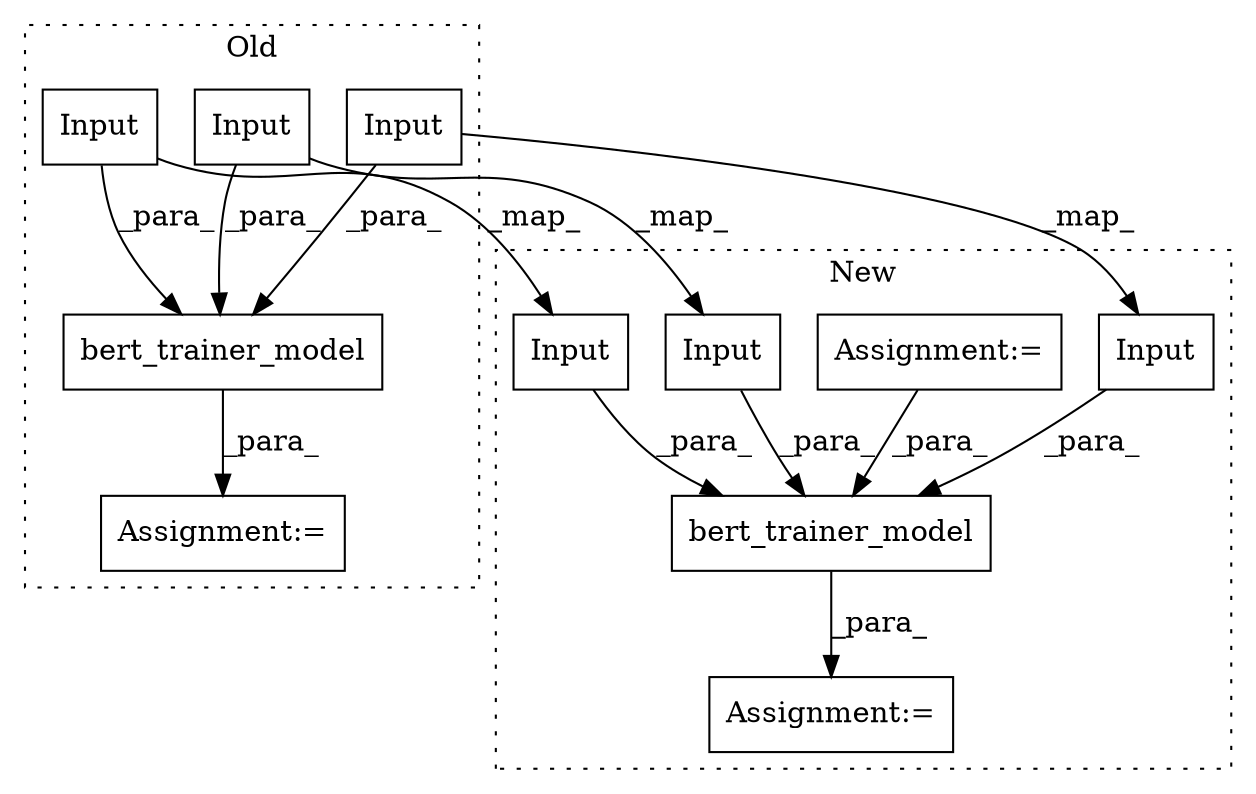 digraph G {
subgraph cluster0 {
1 [label="Input" a="32" s="4469,4537" l="11,1" shape="box"];
5 [label="bert_trainer_model" a="32" s="4733,4758" l="19,1" shape="box"];
6 [label="Input" a="32" s="4382,4450" l="11,1" shape="box"];
8 [label="Assignment:=" a="7" s="4732" l="1" shape="box"];
9 [label="Input" a="32" s="4643,4717" l="11,1" shape="box"];
label = "Old";
style="dotted";
}
subgraph cluster1 {
2 [label="Input" a="32" s="4518,4586" l="11,1" shape="box"];
3 [label="Assignment:=" a="7" s="4807" l="1" shape="box"];
4 [label="bert_trainer_model" a="32" s="4808,4868" l="19,1" shape="box"];
7 [label="Input" a="32" s="4421,4489" l="11,1" shape="box"];
10 [label="Input" a="32" s="4719,4793" l="11,1" shape="box"];
11 [label="Assignment:=" a="7" s="4601" l="1" shape="box"];
label = "New";
style="dotted";
}
1 -> 5 [label="_para_"];
1 -> 2 [label="_map_"];
2 -> 4 [label="_para_"];
4 -> 3 [label="_para_"];
5 -> 8 [label="_para_"];
6 -> 5 [label="_para_"];
6 -> 7 [label="_map_"];
7 -> 4 [label="_para_"];
9 -> 5 [label="_para_"];
9 -> 10 [label="_map_"];
10 -> 4 [label="_para_"];
11 -> 4 [label="_para_"];
}